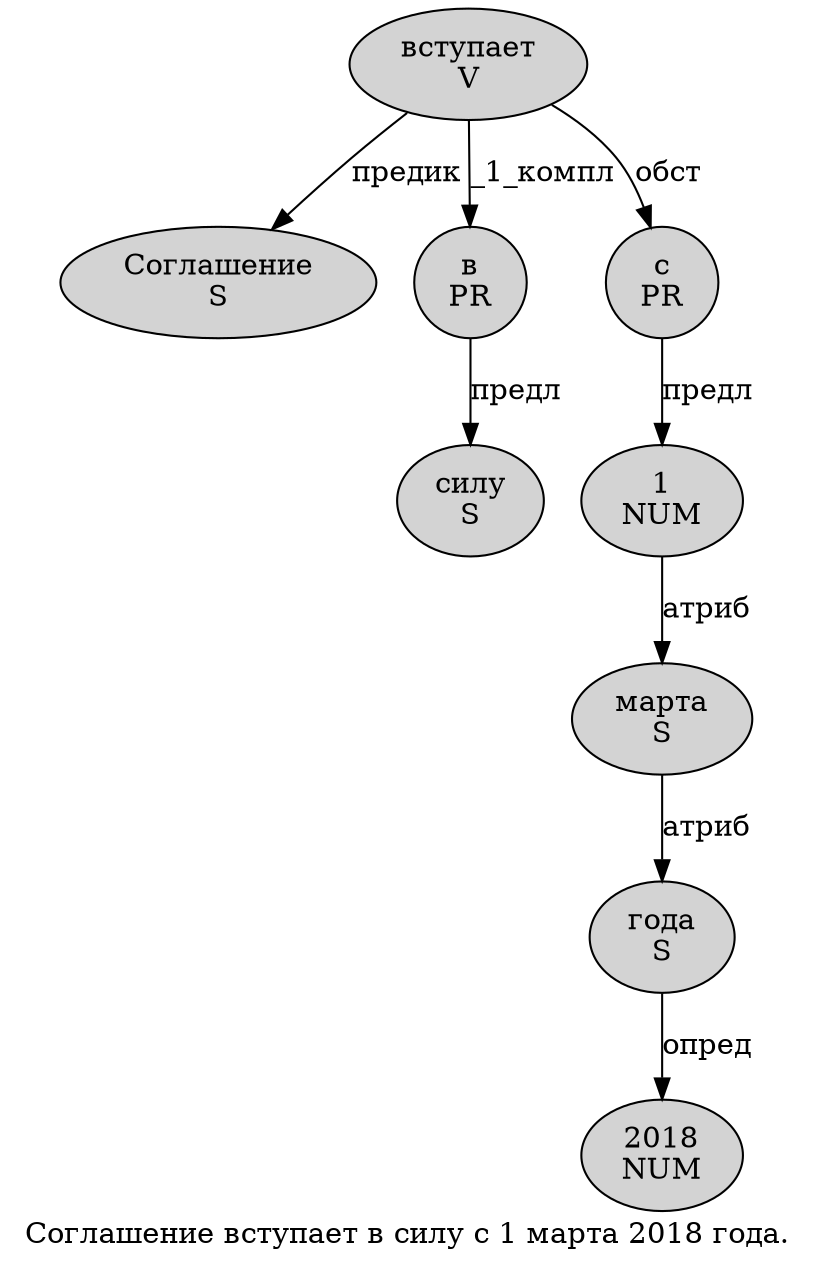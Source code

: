 digraph SENTENCE_401 {
	graph [label="Соглашение вступает в силу с 1 марта 2018 года."]
	node [style=filled]
		0 [label="Соглашение
S" color="" fillcolor=lightgray penwidth=1 shape=ellipse]
		1 [label="вступает
V" color="" fillcolor=lightgray penwidth=1 shape=ellipse]
		2 [label="в
PR" color="" fillcolor=lightgray penwidth=1 shape=ellipse]
		3 [label="силу
S" color="" fillcolor=lightgray penwidth=1 shape=ellipse]
		4 [label="с
PR" color="" fillcolor=lightgray penwidth=1 shape=ellipse]
		5 [label="1
NUM" color="" fillcolor=lightgray penwidth=1 shape=ellipse]
		6 [label="марта
S" color="" fillcolor=lightgray penwidth=1 shape=ellipse]
		7 [label="2018
NUM" color="" fillcolor=lightgray penwidth=1 shape=ellipse]
		8 [label="года
S" color="" fillcolor=lightgray penwidth=1 shape=ellipse]
			4 -> 5 [label="предл"]
			5 -> 6 [label="атриб"]
			1 -> 0 [label="предик"]
			1 -> 2 [label="_1_компл"]
			1 -> 4 [label="обст"]
			6 -> 8 [label="атриб"]
			8 -> 7 [label="опред"]
			2 -> 3 [label="предл"]
}
